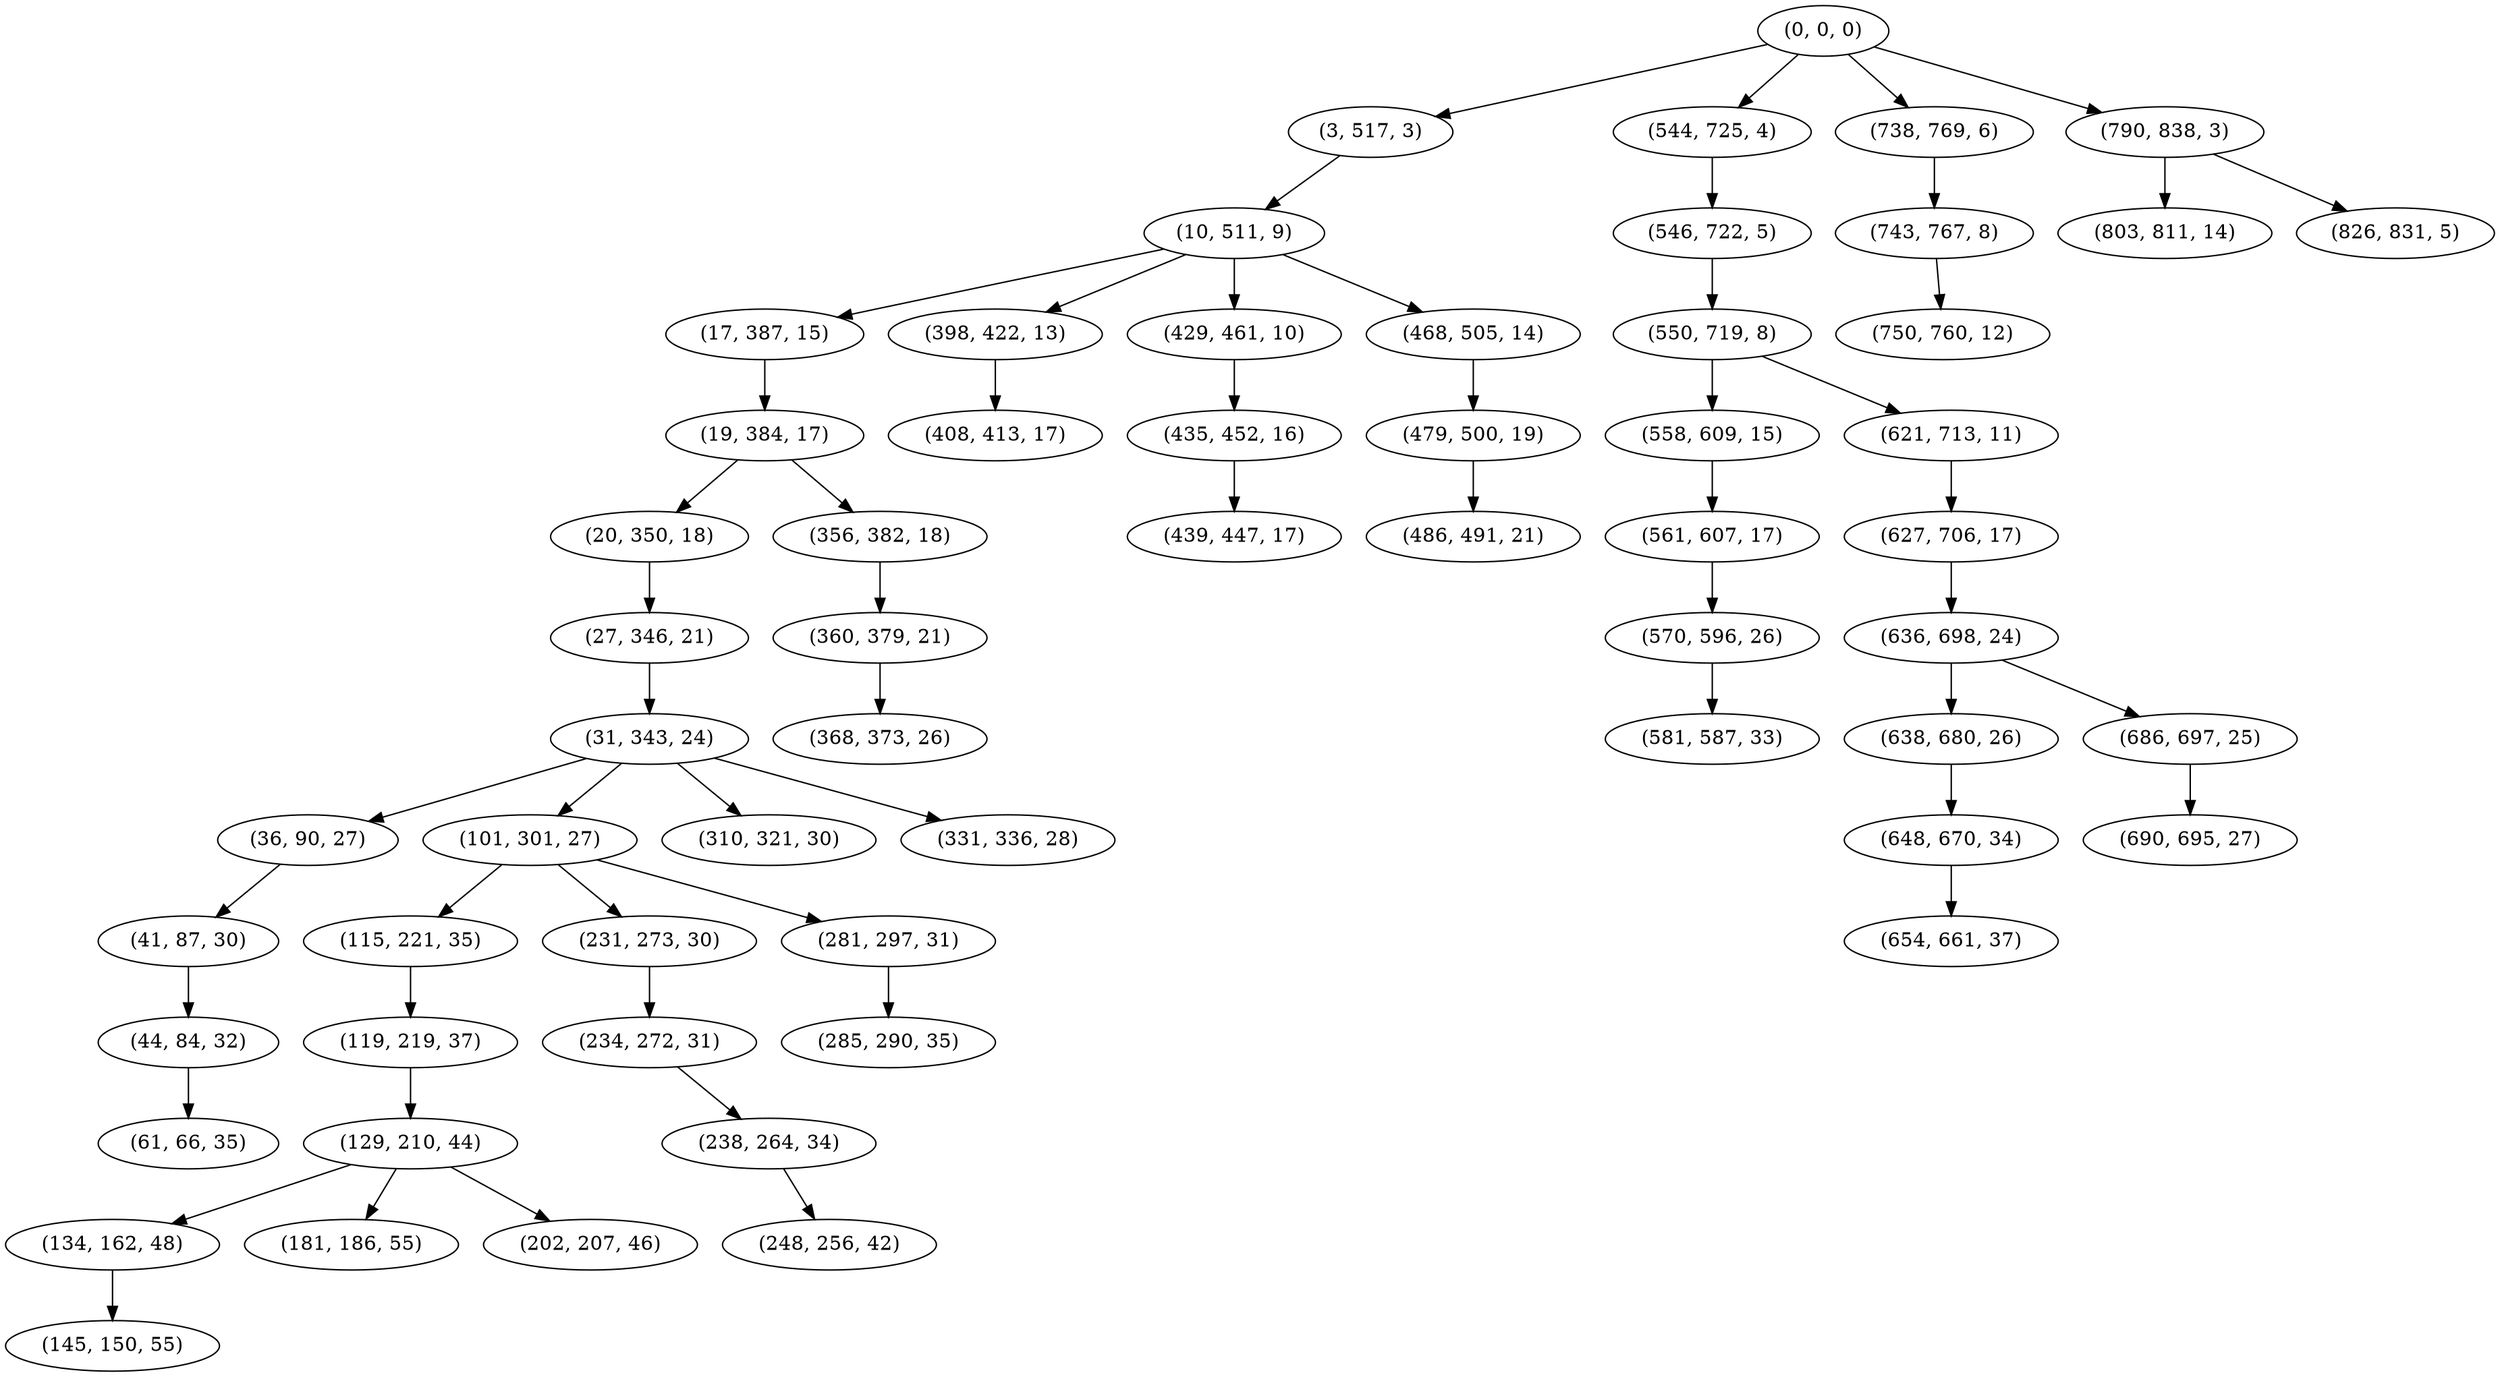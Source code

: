 digraph tree {
    "(0, 0, 0)";
    "(3, 517, 3)";
    "(10, 511, 9)";
    "(17, 387, 15)";
    "(19, 384, 17)";
    "(20, 350, 18)";
    "(27, 346, 21)";
    "(31, 343, 24)";
    "(36, 90, 27)";
    "(41, 87, 30)";
    "(44, 84, 32)";
    "(61, 66, 35)";
    "(101, 301, 27)";
    "(115, 221, 35)";
    "(119, 219, 37)";
    "(129, 210, 44)";
    "(134, 162, 48)";
    "(145, 150, 55)";
    "(181, 186, 55)";
    "(202, 207, 46)";
    "(231, 273, 30)";
    "(234, 272, 31)";
    "(238, 264, 34)";
    "(248, 256, 42)";
    "(281, 297, 31)";
    "(285, 290, 35)";
    "(310, 321, 30)";
    "(331, 336, 28)";
    "(356, 382, 18)";
    "(360, 379, 21)";
    "(368, 373, 26)";
    "(398, 422, 13)";
    "(408, 413, 17)";
    "(429, 461, 10)";
    "(435, 452, 16)";
    "(439, 447, 17)";
    "(468, 505, 14)";
    "(479, 500, 19)";
    "(486, 491, 21)";
    "(544, 725, 4)";
    "(546, 722, 5)";
    "(550, 719, 8)";
    "(558, 609, 15)";
    "(561, 607, 17)";
    "(570, 596, 26)";
    "(581, 587, 33)";
    "(621, 713, 11)";
    "(627, 706, 17)";
    "(636, 698, 24)";
    "(638, 680, 26)";
    "(648, 670, 34)";
    "(654, 661, 37)";
    "(686, 697, 25)";
    "(690, 695, 27)";
    "(738, 769, 6)";
    "(743, 767, 8)";
    "(750, 760, 12)";
    "(790, 838, 3)";
    "(803, 811, 14)";
    "(826, 831, 5)";
    "(0, 0, 0)" -> "(3, 517, 3)";
    "(0, 0, 0)" -> "(544, 725, 4)";
    "(0, 0, 0)" -> "(738, 769, 6)";
    "(0, 0, 0)" -> "(790, 838, 3)";
    "(3, 517, 3)" -> "(10, 511, 9)";
    "(10, 511, 9)" -> "(17, 387, 15)";
    "(10, 511, 9)" -> "(398, 422, 13)";
    "(10, 511, 9)" -> "(429, 461, 10)";
    "(10, 511, 9)" -> "(468, 505, 14)";
    "(17, 387, 15)" -> "(19, 384, 17)";
    "(19, 384, 17)" -> "(20, 350, 18)";
    "(19, 384, 17)" -> "(356, 382, 18)";
    "(20, 350, 18)" -> "(27, 346, 21)";
    "(27, 346, 21)" -> "(31, 343, 24)";
    "(31, 343, 24)" -> "(36, 90, 27)";
    "(31, 343, 24)" -> "(101, 301, 27)";
    "(31, 343, 24)" -> "(310, 321, 30)";
    "(31, 343, 24)" -> "(331, 336, 28)";
    "(36, 90, 27)" -> "(41, 87, 30)";
    "(41, 87, 30)" -> "(44, 84, 32)";
    "(44, 84, 32)" -> "(61, 66, 35)";
    "(101, 301, 27)" -> "(115, 221, 35)";
    "(101, 301, 27)" -> "(231, 273, 30)";
    "(101, 301, 27)" -> "(281, 297, 31)";
    "(115, 221, 35)" -> "(119, 219, 37)";
    "(119, 219, 37)" -> "(129, 210, 44)";
    "(129, 210, 44)" -> "(134, 162, 48)";
    "(129, 210, 44)" -> "(181, 186, 55)";
    "(129, 210, 44)" -> "(202, 207, 46)";
    "(134, 162, 48)" -> "(145, 150, 55)";
    "(231, 273, 30)" -> "(234, 272, 31)";
    "(234, 272, 31)" -> "(238, 264, 34)";
    "(238, 264, 34)" -> "(248, 256, 42)";
    "(281, 297, 31)" -> "(285, 290, 35)";
    "(356, 382, 18)" -> "(360, 379, 21)";
    "(360, 379, 21)" -> "(368, 373, 26)";
    "(398, 422, 13)" -> "(408, 413, 17)";
    "(429, 461, 10)" -> "(435, 452, 16)";
    "(435, 452, 16)" -> "(439, 447, 17)";
    "(468, 505, 14)" -> "(479, 500, 19)";
    "(479, 500, 19)" -> "(486, 491, 21)";
    "(544, 725, 4)" -> "(546, 722, 5)";
    "(546, 722, 5)" -> "(550, 719, 8)";
    "(550, 719, 8)" -> "(558, 609, 15)";
    "(550, 719, 8)" -> "(621, 713, 11)";
    "(558, 609, 15)" -> "(561, 607, 17)";
    "(561, 607, 17)" -> "(570, 596, 26)";
    "(570, 596, 26)" -> "(581, 587, 33)";
    "(621, 713, 11)" -> "(627, 706, 17)";
    "(627, 706, 17)" -> "(636, 698, 24)";
    "(636, 698, 24)" -> "(638, 680, 26)";
    "(636, 698, 24)" -> "(686, 697, 25)";
    "(638, 680, 26)" -> "(648, 670, 34)";
    "(648, 670, 34)" -> "(654, 661, 37)";
    "(686, 697, 25)" -> "(690, 695, 27)";
    "(738, 769, 6)" -> "(743, 767, 8)";
    "(743, 767, 8)" -> "(750, 760, 12)";
    "(790, 838, 3)" -> "(803, 811, 14)";
    "(790, 838, 3)" -> "(826, 831, 5)";
}
